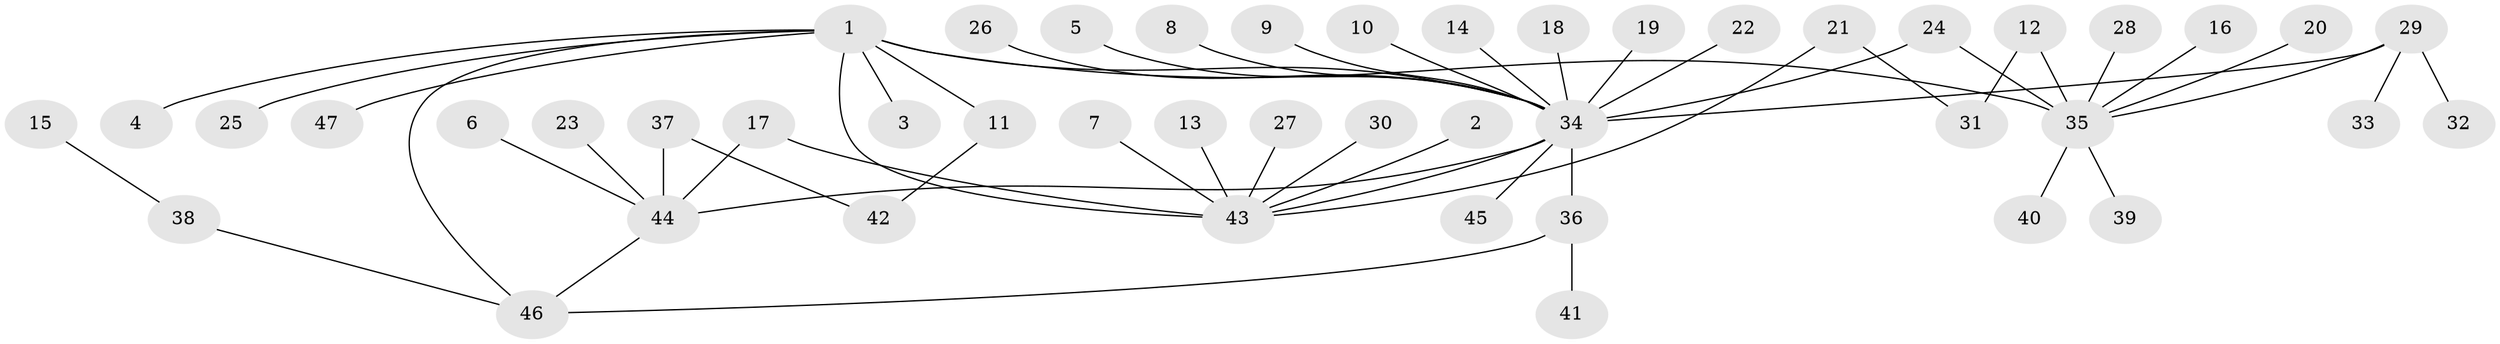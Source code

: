 // original degree distribution, {11: 0.010752688172043012, 2: 0.24731182795698925, 19: 0.010752688172043012, 6: 0.03225806451612903, 12: 0.010752688172043012, 8: 0.010752688172043012, 1: 0.5591397849462365, 3: 0.06451612903225806, 5: 0.021505376344086023, 4: 0.03225806451612903}
// Generated by graph-tools (version 1.1) at 2025/49/03/09/25 03:49:54]
// undirected, 47 vertices, 54 edges
graph export_dot {
graph [start="1"]
  node [color=gray90,style=filled];
  1;
  2;
  3;
  4;
  5;
  6;
  7;
  8;
  9;
  10;
  11;
  12;
  13;
  14;
  15;
  16;
  17;
  18;
  19;
  20;
  21;
  22;
  23;
  24;
  25;
  26;
  27;
  28;
  29;
  30;
  31;
  32;
  33;
  34;
  35;
  36;
  37;
  38;
  39;
  40;
  41;
  42;
  43;
  44;
  45;
  46;
  47;
  1 -- 3 [weight=1.0];
  1 -- 4 [weight=1.0];
  1 -- 11 [weight=1.0];
  1 -- 25 [weight=1.0];
  1 -- 34 [weight=1.0];
  1 -- 35 [weight=2.0];
  1 -- 43 [weight=1.0];
  1 -- 46 [weight=1.0];
  1 -- 47 [weight=1.0];
  2 -- 43 [weight=1.0];
  5 -- 34 [weight=1.0];
  6 -- 44 [weight=1.0];
  7 -- 43 [weight=1.0];
  8 -- 34 [weight=1.0];
  9 -- 34 [weight=1.0];
  10 -- 34 [weight=1.0];
  11 -- 42 [weight=1.0];
  12 -- 31 [weight=1.0];
  12 -- 35 [weight=1.0];
  13 -- 43 [weight=1.0];
  14 -- 34 [weight=1.0];
  15 -- 38 [weight=1.0];
  16 -- 35 [weight=1.0];
  17 -- 43 [weight=2.0];
  17 -- 44 [weight=1.0];
  18 -- 34 [weight=1.0];
  19 -- 34 [weight=1.0];
  20 -- 35 [weight=1.0];
  21 -- 31 [weight=1.0];
  21 -- 43 [weight=1.0];
  22 -- 34 [weight=1.0];
  23 -- 44 [weight=1.0];
  24 -- 34 [weight=1.0];
  24 -- 35 [weight=1.0];
  26 -- 34 [weight=1.0];
  27 -- 43 [weight=1.0];
  28 -- 35 [weight=1.0];
  29 -- 32 [weight=1.0];
  29 -- 33 [weight=1.0];
  29 -- 34 [weight=1.0];
  29 -- 35 [weight=1.0];
  30 -- 43 [weight=1.0];
  34 -- 36 [weight=1.0];
  34 -- 43 [weight=1.0];
  34 -- 44 [weight=2.0];
  34 -- 45 [weight=1.0];
  35 -- 39 [weight=1.0];
  35 -- 40 [weight=1.0];
  36 -- 41 [weight=1.0];
  36 -- 46 [weight=1.0];
  37 -- 42 [weight=1.0];
  37 -- 44 [weight=1.0];
  38 -- 46 [weight=1.0];
  44 -- 46 [weight=1.0];
}
